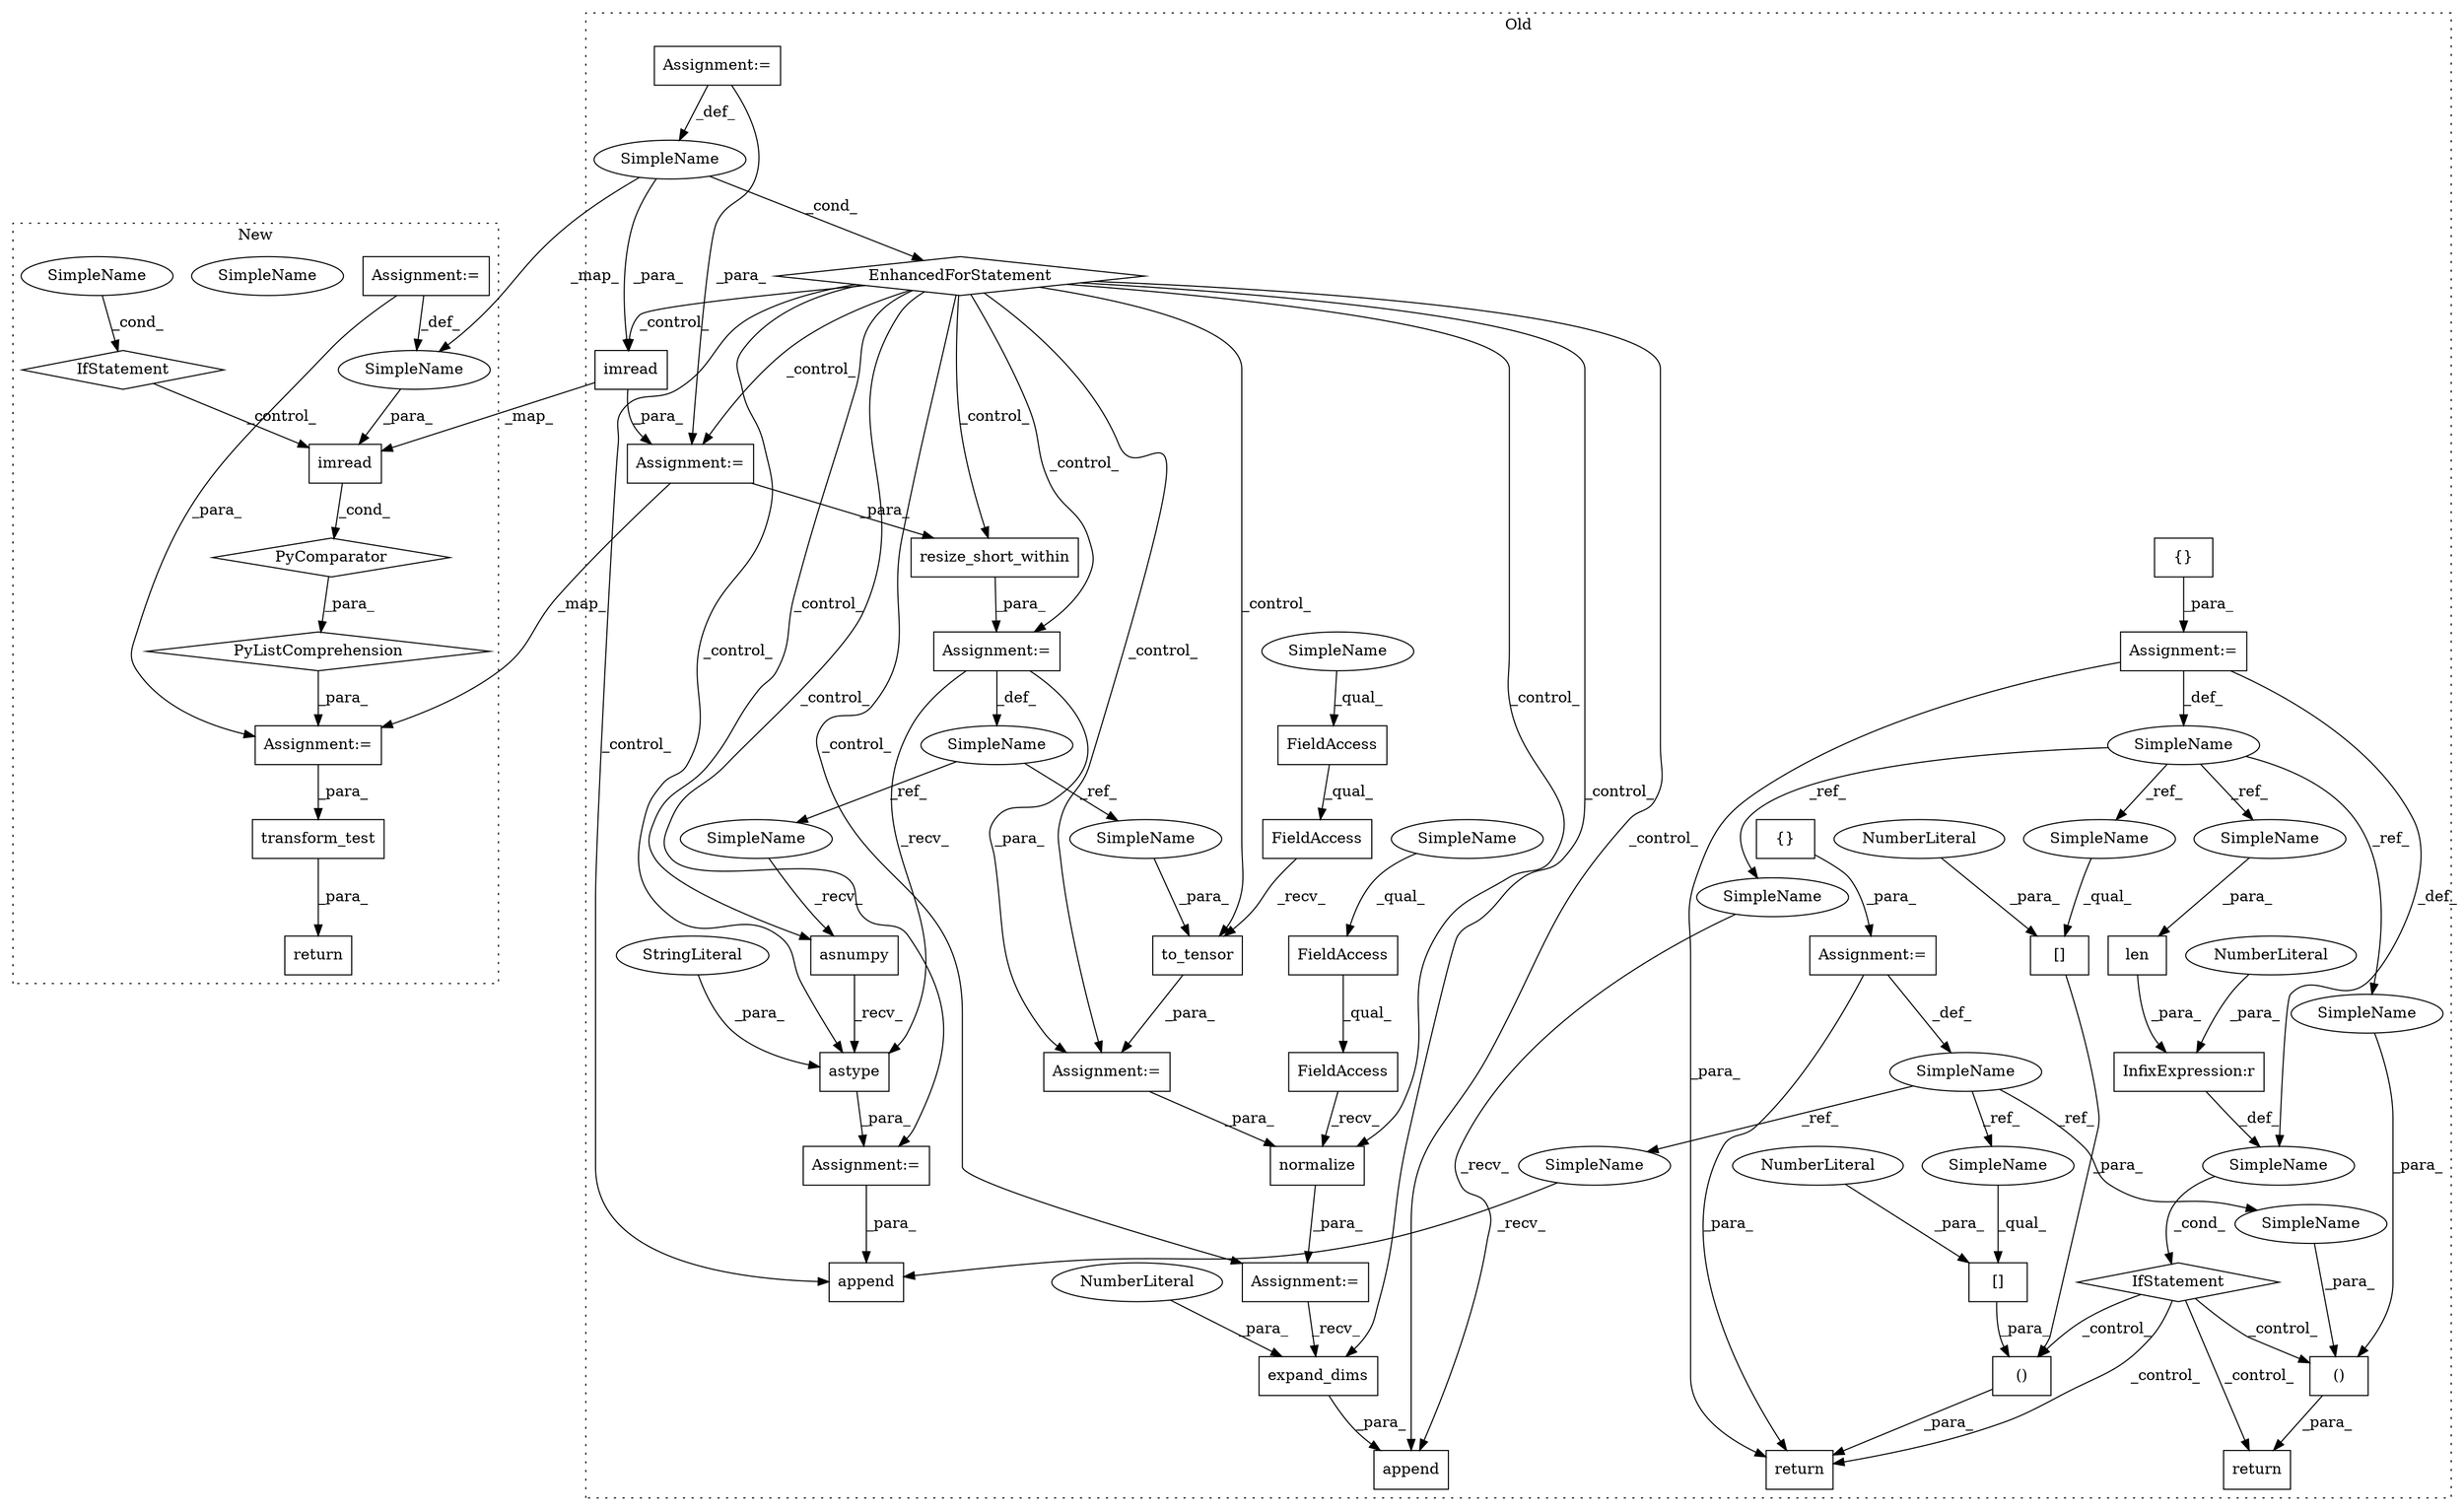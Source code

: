 digraph G {
subgraph cluster0 {
1 [label="return" a="41" s="1195" l="12" shape="box"];
3 [label="()" a="106" s="1207" l="25" shape="box"];
4 [label="{}" a="4" s="708" l="2" shape="box"];
5 [label="()" a="106" s="1151" l="31" shape="box"];
6 [label="{}" a="4" s="685" l="2" shape="box"];
7 [label="[]" a="2" s="1151,1160" l="8,1" shape="box"];
8 [label="NumberLiteral" a="34" s="1159" l="1" shape="ellipse"];
9 [label="[]" a="2" s="1174,1181" l="6,1" shape="box"];
11 [label="NumberLiteral" a="34" s="1180" l="1" shape="ellipse"];
12 [label="InfixExpression:r" a="27" s="1122" l="4" shape="box"];
13 [label="NumberLiteral" a="34" s="1126" l="1" shape="ellipse"];
14 [label="len" a="32" s="1110,1121" l="4,1" shape="box"];
15 [label="IfStatement" a="25" s="1106,1127" l="4,2" shape="diamond"];
16 [label="SimpleName" a="42" s="" l="" shape="ellipse"];
17 [label="SimpleName" a="42" s="668" l="7" shape="ellipse"];
18 [label="SimpleName" a="42" s="693" l="5" shape="ellipse"];
19 [label="Assignment:=" a="7" s="698" l="1" shape="box"];
20 [label="Assignment:=" a="7" s="675" l="1" shape="box"];
23 [label="append" a="32" s="1078,1093" l="7,1" shape="box"];
24 [label="SimpleName" a="42" s="773" l="1" shape="ellipse"];
26 [label="append" a="32" s="1038,1063" l="7,1" shape="box"];
27 [label="asnumpy" a="32" s="906" l="9" shape="box"];
28 [label="SimpleName" a="42" s="829" l="3" shape="ellipse"];
29 [label="to_tensor" a="32" s="958,971" l="10,1" shape="box"];
30 [label="expand_dims" a="32" s="1049,1062" l="12,1" shape="box"];
31 [label="NumberLiteral" a="34" s="1061" l="1" shape="ellipse"];
32 [label="FieldAccess" a="22" s="943" l="14" shape="box"];
33 [label="FieldAccess" a="22" s="943" l="8" shape="box"];
34 [label="FieldAccess" a="22" s="984" l="8" shape="box"];
35 [label="resize_short_within" a="32" s="839,884" l="20,1" shape="box"];
36 [label="EnhancedForStatement" a="70" s="716,786" l="53,2" shape="diamond"];
37 [label="FieldAccess" a="22" s="984" l="14" shape="box"];
38 [label="normalize" a="32" s="999,1021" l="10,1" shape="box"];
39 [label="Assignment:=" a="7" s="716,786" l="53,2" shape="box"];
40 [label="Assignment:=" a="7" s="983" l="1" shape="box"];
41 [label="Assignment:=" a="7" s="832" l="1" shape="box"];
42 [label="Assignment:=" a="7" s="942" l="1" shape="box"];
43 [label="Assignment:=" a="7" s="901" l="1" shape="box"];
44 [label="imread" a="32" s="812,820" l="7,1" shape="box"];
48 [label="astype" a="32" s="916,930" l="7,1" shape="box"];
49 [label="StringLiteral" a="45" s="923" l="7" shape="ellipse"];
50 [label="return" a="41" s="1137" l="14" shape="box"];
52 [label="Assignment:=" a="7" s="799" l="1" shape="box"];
54 [label="SimpleName" a="42" s="984" l="5" shape="ellipse"];
55 [label="SimpleName" a="42" s="943" l="5" shape="ellipse"];
57 [label="SimpleName" a="42" s="1174" l="5" shape="ellipse"];
58 [label="SimpleName" a="42" s="1072" l="5" shape="ellipse"];
59 [label="SimpleName" a="42" s="1227" l="5" shape="ellipse"];
60 [label="SimpleName" a="42" s="1114" l="7" shape="ellipse"];
61 [label="SimpleName" a="42" s="1151" l="7" shape="ellipse"];
62 [label="SimpleName" a="42" s="1030" l="7" shape="ellipse"];
63 [label="SimpleName" a="42" s="1207" l="7" shape="ellipse"];
64 [label="SimpleName" a="42" s="902" l="3" shape="ellipse"];
65 [label="SimpleName" a="42" s="968" l="3" shape="ellipse"];
label = "Old";
style="dotted";
}
subgraph cluster1 {
2 [label="transform_test" a="32" s="1740,1790" l="15,1" shape="box"];
10 [label="PyComparator" a="113" s="1700" l="25" shape="diamond"];
21 [label="Assignment:=" a="7" s="1700" l="25" shape="box"];
22 [label="PyListComprehension" a="109" s="1621" l="112" shape="diamond"];
25 [label="SimpleName" a="42" s="1703" l="1" shape="ellipse"];
45 [label="imread" a="32" s="1633,1641" l="7,1" shape="box"];
46 [label="IfStatement" a="25" s="1700" l="25" shape="diamond"];
47 [label="SimpleName" a="42" s="1720" l="5" shape="ellipse"];
51 [label="return" a="41" s="1733" l="7" shape="box"];
53 [label="Assignment:=" a="7" s="1609" l="12" shape="box"];
56 [label="SimpleName" a="42" s="1720" l="5" shape="ellipse"];
label = "New";
style="dotted";
}
2 -> 51 [label="_para_"];
3 -> 1 [label="_para_"];
4 -> 19 [label="_para_"];
5 -> 50 [label="_para_"];
6 -> 20 [label="_para_"];
7 -> 5 [label="_para_"];
8 -> 7 [label="_para_"];
9 -> 5 [label="_para_"];
10 -> 22 [label="_para_"];
11 -> 9 [label="_para_"];
12 -> 16 [label="_def_"];
13 -> 12 [label="_para_"];
14 -> 12 [label="_para_"];
15 -> 1 [label="_control_"];
15 -> 5 [label="_control_"];
15 -> 3 [label="_control_"];
15 -> 50 [label="_control_"];
16 -> 15 [label="_cond_"];
17 -> 61 [label="_ref_"];
17 -> 62 [label="_ref_"];
17 -> 63 [label="_ref_"];
17 -> 60 [label="_ref_"];
18 -> 57 [label="_ref_"];
18 -> 58 [label="_ref_"];
18 -> 59 [label="_ref_"];
19 -> 50 [label="_para_"];
19 -> 18 [label="_def_"];
20 -> 16 [label="_def_"];
20 -> 50 [label="_para_"];
20 -> 17 [label="_def_"];
21 -> 25 [label="_def_"];
21 -> 53 [label="_para_"];
22 -> 53 [label="_para_"];
24 -> 25 [label="_map_"];
24 -> 36 [label="_cond_"];
24 -> 44 [label="_para_"];
25 -> 45 [label="_para_"];
27 -> 48 [label="_recv_"];
28 -> 64 [label="_ref_"];
28 -> 65 [label="_ref_"];
29 -> 42 [label="_para_"];
30 -> 26 [label="_para_"];
31 -> 30 [label="_para_"];
32 -> 29 [label="_recv_"];
33 -> 32 [label="_qual_"];
34 -> 37 [label="_qual_"];
35 -> 41 [label="_para_"];
36 -> 43 [label="_control_"];
36 -> 30 [label="_control_"];
36 -> 52 [label="_control_"];
36 -> 35 [label="_control_"];
36 -> 42 [label="_control_"];
36 -> 29 [label="_control_"];
36 -> 27 [label="_control_"];
36 -> 41 [label="_control_"];
36 -> 26 [label="_control_"];
36 -> 40 [label="_control_"];
36 -> 38 [label="_control_"];
36 -> 44 [label="_control_"];
36 -> 23 [label="_control_"];
36 -> 48 [label="_control_"];
37 -> 38 [label="_recv_"];
38 -> 40 [label="_para_"];
39 -> 24 [label="_def_"];
39 -> 52 [label="_para_"];
40 -> 30 [label="_recv_"];
41 -> 48 [label="_recv_"];
41 -> 42 [label="_para_"];
41 -> 28 [label="_def_"];
42 -> 38 [label="_para_"];
43 -> 23 [label="_para_"];
44 -> 45 [label="_map_"];
44 -> 52 [label="_para_"];
45 -> 10 [label="_cond_"];
46 -> 45 [label="_control_"];
48 -> 43 [label="_para_"];
49 -> 48 [label="_para_"];
52 -> 53 [label="_map_"];
52 -> 35 [label="_para_"];
53 -> 2 [label="_para_"];
54 -> 34 [label="_qual_"];
55 -> 33 [label="_qual_"];
56 -> 46 [label="_cond_"];
57 -> 9 [label="_qual_"];
58 -> 23 [label="_recv_"];
59 -> 3 [label="_para_"];
60 -> 14 [label="_para_"];
61 -> 7 [label="_qual_"];
62 -> 26 [label="_recv_"];
63 -> 3 [label="_para_"];
64 -> 27 [label="_recv_"];
65 -> 29 [label="_para_"];
}
